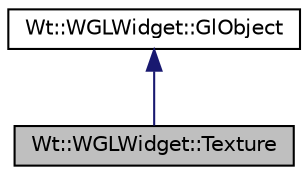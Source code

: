 digraph "Wt::WGLWidget::Texture"
{
 // LATEX_PDF_SIZE
  edge [fontname="Helvetica",fontsize="10",labelfontname="Helvetica",labelfontsize="10"];
  node [fontname="Helvetica",fontsize="10",shape=record];
  Node1 [label="Wt::WGLWidget::Texture",height=0.2,width=0.4,color="black", fillcolor="grey75", style="filled", fontcolor="black",tooltip="Reference to a WebGLTexture class."];
  Node2 -> Node1 [dir="back",color="midnightblue",fontsize="10",style="solid"];
  Node2 [label="Wt::WGLWidget::GlObject",height=0.2,width=0.4,color="black", fillcolor="white", style="filled",URL="$classWt_1_1WGLWidget_1_1GlObject.html",tooltip="Abstract base class for all GL objects."];
}
